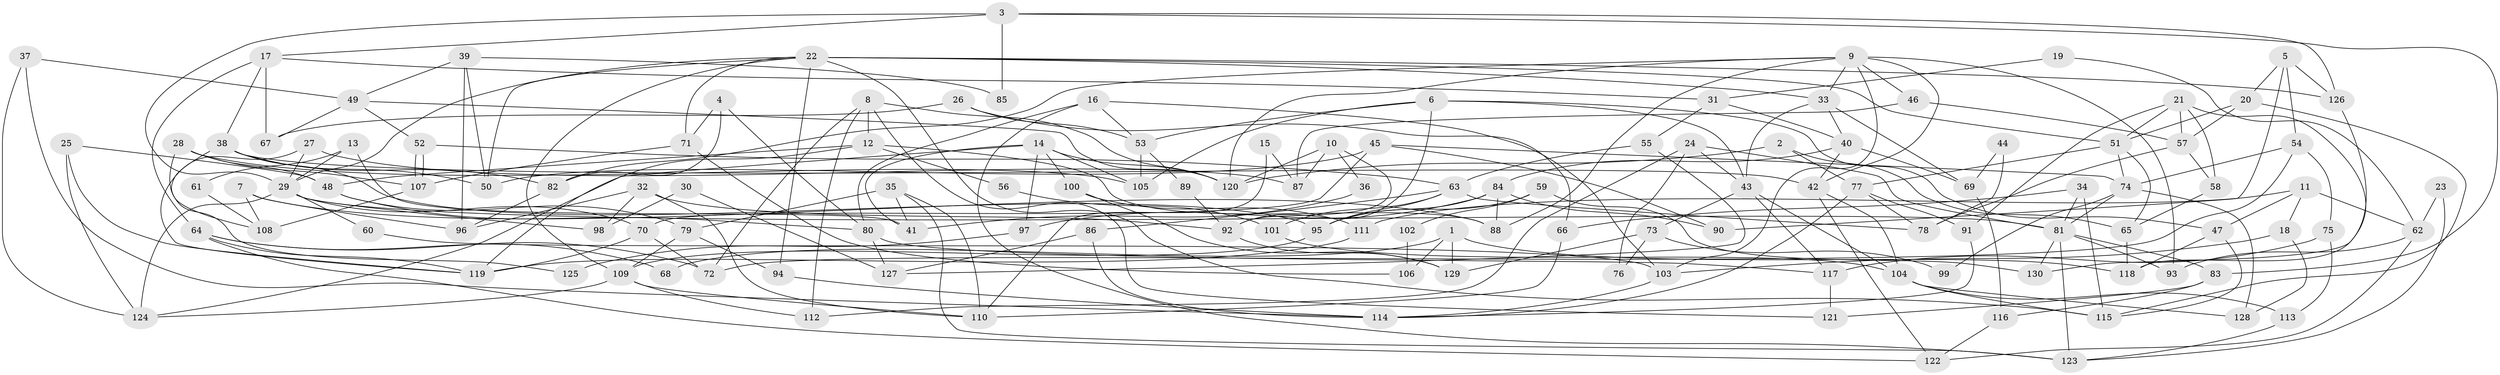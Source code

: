 // Generated by graph-tools (version 1.1) at 2025/36/03/09/25 02:36:15]
// undirected, 130 vertices, 260 edges
graph export_dot {
graph [start="1"]
  node [color=gray90,style=filled];
  1;
  2;
  3;
  4;
  5;
  6;
  7;
  8;
  9;
  10;
  11;
  12;
  13;
  14;
  15;
  16;
  17;
  18;
  19;
  20;
  21;
  22;
  23;
  24;
  25;
  26;
  27;
  28;
  29;
  30;
  31;
  32;
  33;
  34;
  35;
  36;
  37;
  38;
  39;
  40;
  41;
  42;
  43;
  44;
  45;
  46;
  47;
  48;
  49;
  50;
  51;
  52;
  53;
  54;
  55;
  56;
  57;
  58;
  59;
  60;
  61;
  62;
  63;
  64;
  65;
  66;
  67;
  68;
  69;
  70;
  71;
  72;
  73;
  74;
  75;
  76;
  77;
  78;
  79;
  80;
  81;
  82;
  83;
  84;
  85;
  86;
  87;
  88;
  89;
  90;
  91;
  92;
  93;
  94;
  95;
  96;
  97;
  98;
  99;
  100;
  101;
  102;
  103;
  104;
  105;
  106;
  107;
  108;
  109;
  110;
  111;
  112;
  113;
  114;
  115;
  116;
  117;
  118;
  119;
  120;
  121;
  122;
  123;
  124;
  125;
  126;
  127;
  128;
  129;
  130;
  1 -- 118;
  1 -- 129;
  1 -- 68;
  1 -- 106;
  2 -- 77;
  2 -- 65;
  2 -- 120;
  3 -- 126;
  3 -- 29;
  3 -- 17;
  3 -- 83;
  3 -- 85;
  4 -- 71;
  4 -- 82;
  4 -- 80;
  5 -- 20;
  5 -- 54;
  5 -- 90;
  5 -- 126;
  6 -- 92;
  6 -- 43;
  6 -- 47;
  6 -- 53;
  6 -- 105;
  7 -- 88;
  7 -- 108;
  7 -- 96;
  8 -- 121;
  8 -- 120;
  8 -- 12;
  8 -- 72;
  8 -- 112;
  9 -- 33;
  9 -- 88;
  9 -- 42;
  9 -- 46;
  9 -- 82;
  9 -- 93;
  9 -- 103;
  9 -- 120;
  10 -- 120;
  10 -- 87;
  10 -- 36;
  10 -- 92;
  11 -- 47;
  11 -- 62;
  11 -- 18;
  11 -- 111;
  12 -- 119;
  12 -- 48;
  12 -- 56;
  12 -- 88;
  13 -- 29;
  13 -- 41;
  13 -- 61;
  14 -- 120;
  14 -- 105;
  14 -- 41;
  14 -- 97;
  14 -- 100;
  14 -- 124;
  15 -- 110;
  15 -- 87;
  16 -- 123;
  16 -- 80;
  16 -- 53;
  16 -- 103;
  17 -- 67;
  17 -- 31;
  17 -- 38;
  17 -- 64;
  18 -- 103;
  18 -- 128;
  19 -- 31;
  19 -- 62;
  20 -- 51;
  20 -- 57;
  20 -- 115;
  21 -- 118;
  21 -- 91;
  21 -- 51;
  21 -- 57;
  21 -- 58;
  22 -- 50;
  22 -- 51;
  22 -- 29;
  22 -- 33;
  22 -- 71;
  22 -- 94;
  22 -- 109;
  22 -- 115;
  22 -- 126;
  23 -- 123;
  23 -- 62;
  24 -- 43;
  24 -- 112;
  24 -- 76;
  24 -- 81;
  25 -- 124;
  25 -- 119;
  25 -- 48;
  26 -- 66;
  26 -- 53;
  26 -- 67;
  27 -- 29;
  27 -- 119;
  27 -- 87;
  28 -- 48;
  28 -- 105;
  28 -- 107;
  28 -- 108;
  29 -- 124;
  29 -- 60;
  29 -- 70;
  29 -- 81;
  29 -- 98;
  30 -- 127;
  30 -- 98;
  31 -- 40;
  31 -- 55;
  32 -- 96;
  32 -- 110;
  32 -- 92;
  32 -- 98;
  33 -- 40;
  33 -- 43;
  33 -- 69;
  34 -- 81;
  34 -- 115;
  34 -- 66;
  35 -- 79;
  35 -- 123;
  35 -- 41;
  35 -- 110;
  36 -- 41;
  37 -- 114;
  37 -- 49;
  37 -- 124;
  38 -- 82;
  38 -- 42;
  38 -- 50;
  38 -- 95;
  38 -- 125;
  39 -- 50;
  39 -- 49;
  39 -- 85;
  39 -- 96;
  40 -- 84;
  40 -- 42;
  40 -- 69;
  42 -- 104;
  42 -- 122;
  43 -- 104;
  43 -- 73;
  43 -- 117;
  44 -- 69;
  44 -- 78;
  45 -- 70;
  45 -- 74;
  45 -- 50;
  45 -- 90;
  46 -- 57;
  46 -- 87;
  47 -- 115;
  47 -- 118;
  48 -- 79;
  48 -- 80;
  49 -- 120;
  49 -- 52;
  49 -- 67;
  51 -- 74;
  51 -- 65;
  51 -- 77;
  52 -- 63;
  52 -- 107;
  52 -- 107;
  53 -- 89;
  53 -- 105;
  54 -- 72;
  54 -- 74;
  54 -- 75;
  55 -- 63;
  55 -- 127;
  56 -- 101;
  57 -- 78;
  57 -- 58;
  58 -- 65;
  59 -- 130;
  59 -- 95;
  59 -- 102;
  60 -- 103;
  61 -- 108;
  62 -- 122;
  62 -- 93;
  63 -- 86;
  63 -- 95;
  63 -- 78;
  63 -- 101;
  64 -- 122;
  64 -- 68;
  64 -- 72;
  64 -- 119;
  65 -- 118;
  66 -- 110;
  69 -- 116;
  70 -- 72;
  70 -- 119;
  71 -- 107;
  71 -- 106;
  73 -- 129;
  73 -- 76;
  73 -- 99;
  74 -- 128;
  74 -- 81;
  74 -- 99;
  75 -- 117;
  75 -- 113;
  77 -- 114;
  77 -- 78;
  77 -- 91;
  79 -- 109;
  79 -- 94;
  80 -- 117;
  80 -- 127;
  81 -- 83;
  81 -- 93;
  81 -- 123;
  81 -- 130;
  82 -- 96;
  83 -- 116;
  83 -- 121;
  84 -- 95;
  84 -- 90;
  84 -- 88;
  84 -- 97;
  86 -- 127;
  86 -- 114;
  89 -- 92;
  91 -- 114;
  92 -- 129;
  94 -- 114;
  95 -- 109;
  97 -- 125;
  100 -- 111;
  100 -- 129;
  101 -- 104;
  102 -- 106;
  103 -- 114;
  104 -- 115;
  104 -- 113;
  104 -- 128;
  107 -- 108;
  109 -- 124;
  109 -- 110;
  109 -- 112;
  111 -- 119;
  113 -- 123;
  116 -- 122;
  117 -- 121;
  126 -- 130;
}

